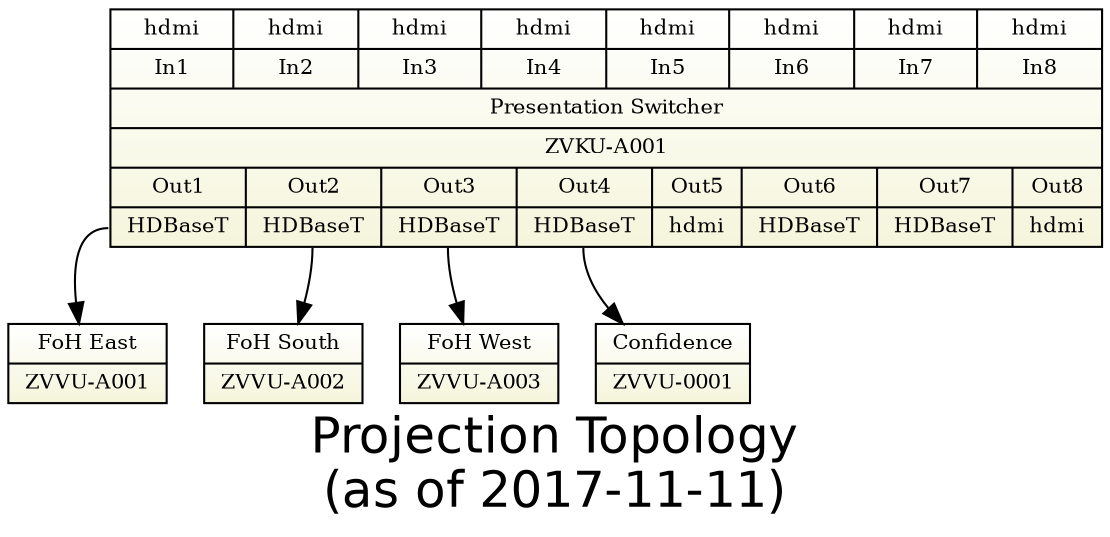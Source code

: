 digraph presentationswitch { 
graph [overlap = true, fontsize = 24, 
      label="Projection Topology\n(as of 2017-11-11)",
      fontname = Helvetica]
    
node [shape=record, style=filled , fillcolor="white:beige",fontsize = 10,  
      gradientangle=270]
pswitch [label="{
  {{<i1>hdmi|In1}|{<i2>hdmi|In2}|{<i3>hdmi|In3}|{<i4>hdmi|In4}|{<i5>hdmi|In5}|{<i6>hdmi|In6}|{<i7>hdmi|In7}|{<i8>hdmi|In8}}
  |Presentation Switcher|ZVKU-A001|
  {{Out1|<o1>HDBaseT}|{Out2|<o2>HDBaseT}|{Out3|<o3>HDBaseT}|{Out4|<o4>HDBaseT}|{Out5|<o5>hdmi}|{Out6|<o6>HDBaseT}|{Out7|<o7>HDBaseT}|{Out8|<o8>hdmi} } }"]
  
node [shape=record, tooltip="" ]
 
newprje [label="{FoH East|ZVVU-A001}"] 
newprjs [label="{FoH South|ZVVU-A002}"]
newprjw [label="{FoH West|ZVVU-A003}"]
  
pswitch:o1 -> newprje 
pswitch:o2 -> newprjs
pswitch:o3 -> newprjw
 
rohproj  [label="{Confidence|ZVVU-0001}", tooltip="Confidence Projector"]
 

pswitch:o4 -> rohproj  
 
{rank=same; newprjw; newprjs; newprje; rohproj;  }
} 